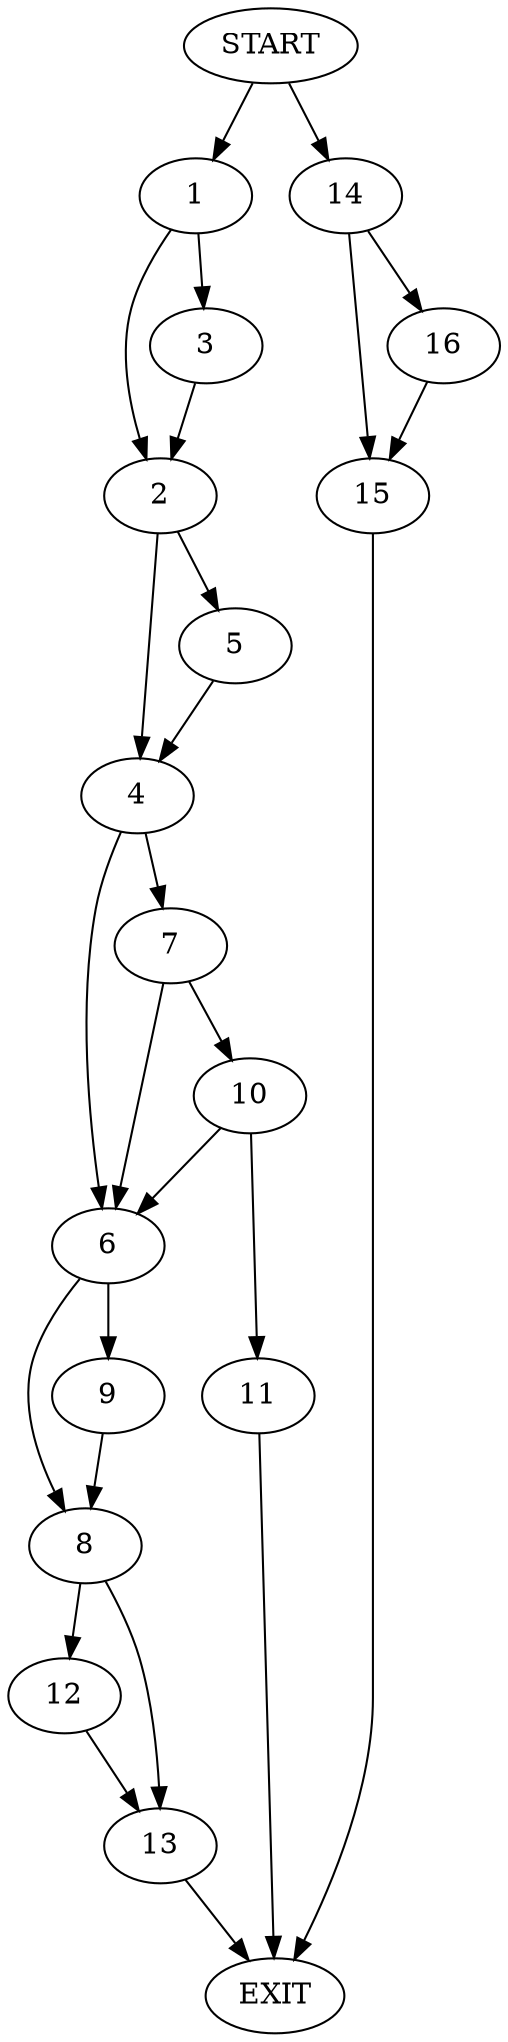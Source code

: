 digraph {
0 [label="START"]
17 [label="EXIT"]
0 -> 1
1 -> 2
1 -> 3
3 -> 2
2 -> 4
2 -> 5
4 -> 6
4 -> 7
5 -> 4
6 -> 8
6 -> 9
7 -> 10
7 -> 6
10 -> 11
10 -> 6
11 -> 17
8 -> 12
8 -> 13
9 -> 8
0 -> 14
14 -> 15
14 -> 16
16 -> 15
15 -> 17
12 -> 13
13 -> 17
}
